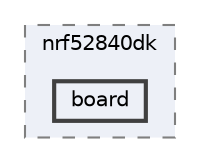 digraph "/home/mj/Desktop/IoT-Chat-Digitalization/TextYourIoTDevice/bin/nrf52840dk/board"
{
 // LATEX_PDF_SIZE
  bgcolor="transparent";
  edge [fontname=Helvetica,fontsize=10,labelfontname=Helvetica,labelfontsize=10];
  node [fontname=Helvetica,fontsize=10,shape=box,height=0.2,width=0.4];
  compound=true
  subgraph clusterdir_0c725116918d2e080617d882693859a8 {
    graph [ bgcolor="#edf0f7", pencolor="grey50", label="nrf52840dk", fontname=Helvetica,fontsize=10 style="filled,dashed", URL="dir_0c725116918d2e080617d882693859a8.html",tooltip=""]
  dir_38c06aef0bb5b89ee4008821d8260334 [label="board", fillcolor="#edf0f7", color="grey25", style="filled,bold", URL="dir_38c06aef0bb5b89ee4008821d8260334.html",tooltip=""];
  }
}
